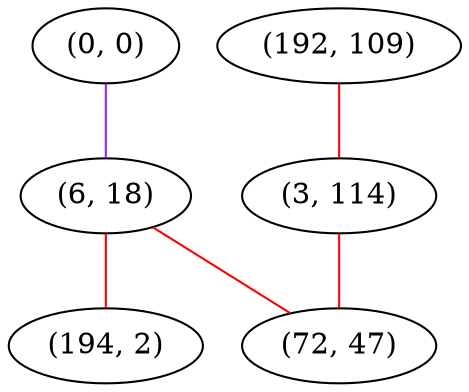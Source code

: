 graph "" {
"(0, 0)";
"(192, 109)";
"(3, 114)";
"(6, 18)";
"(194, 2)";
"(72, 47)";
"(0, 0)" -- "(6, 18)"  [color=purple, key=0, weight=4];
"(192, 109)" -- "(3, 114)"  [color=red, key=0, weight=1];
"(3, 114)" -- "(72, 47)"  [color=red, key=0, weight=1];
"(6, 18)" -- "(72, 47)"  [color=red, key=0, weight=1];
"(6, 18)" -- "(194, 2)"  [color=red, key=0, weight=1];
}
